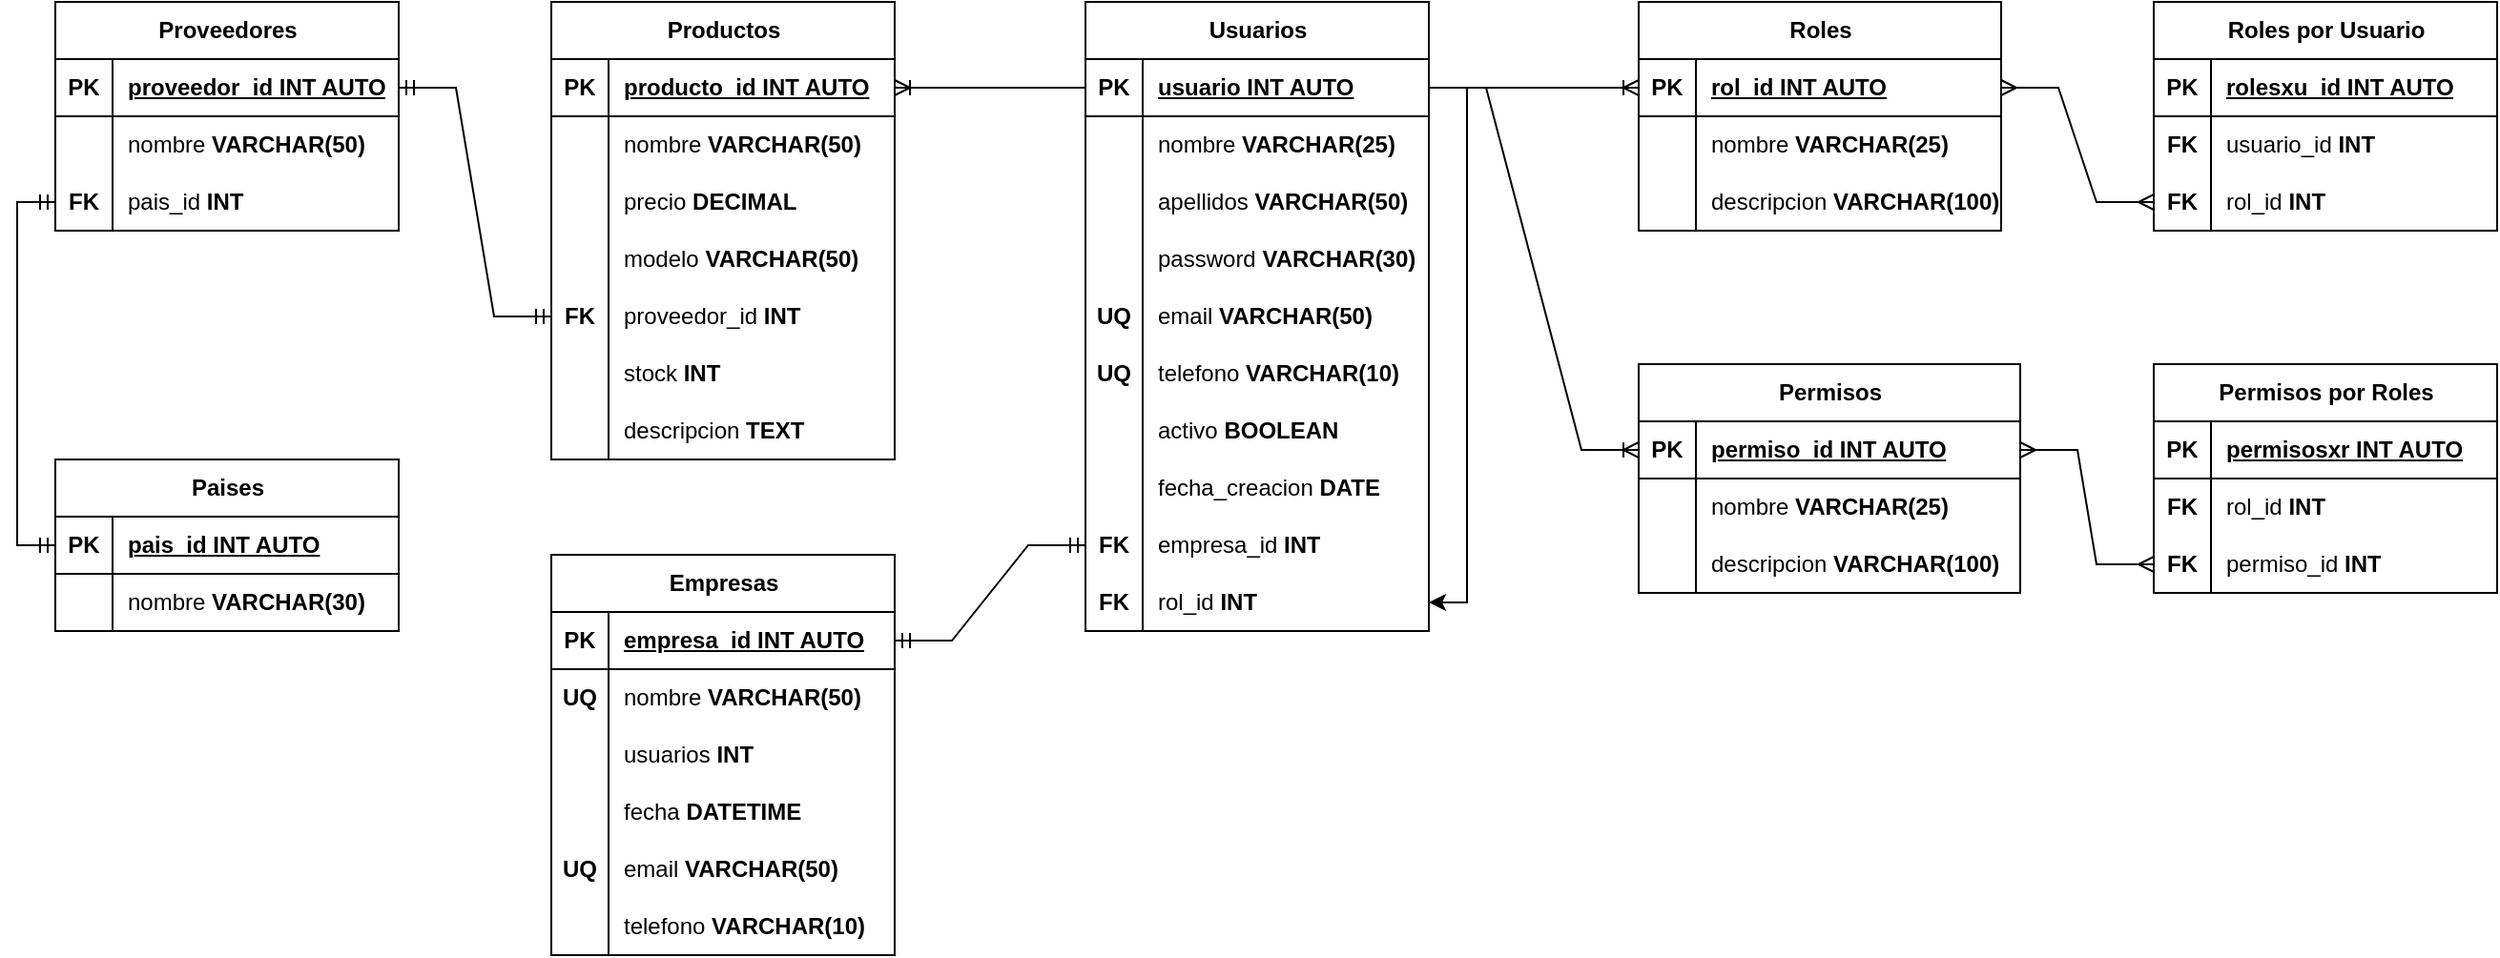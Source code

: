 <mxfile version="22.1.2" type="device">
  <diagram name="Page-1" id="d9XgxHp5SZHxakWuMStI">
    <mxGraphModel dx="1935" dy="572" grid="1" gridSize="10" guides="1" tooltips="1" connect="1" arrows="1" fold="1" page="1" pageScale="1" pageWidth="850" pageHeight="1100" math="0" shadow="0">
      <root>
        <mxCell id="0" />
        <mxCell id="1" parent="0" />
        <mxCell id="qlpZkpYQ3b6MglV9-7JH-27" style="edgeStyle=orthogonalEdgeStyle;rounded=0;orthogonalLoop=1;jettySize=auto;html=1;exitX=1;exitY=0.5;exitDx=0;exitDy=0;entryX=1;entryY=0.5;entryDx=0;entryDy=0;" edge="1" parent="1" source="djuFuCi0t9akEJNinKZ1-2" target="qlpZkpYQ3b6MglV9-7JH-24">
          <mxGeometry relative="1" as="geometry" />
        </mxCell>
        <mxCell id="djuFuCi0t9akEJNinKZ1-1" value="Usuarios" style="shape=table;startSize=30;container=1;collapsible=1;childLayout=tableLayout;fixedRows=1;rowLines=0;fontStyle=1;align=center;resizeLast=1;html=1;" parent="1" vertex="1">
          <mxGeometry x="320" y="90" width="180" height="330" as="geometry" />
        </mxCell>
        <mxCell id="djuFuCi0t9akEJNinKZ1-2" value="" style="shape=tableRow;horizontal=0;startSize=0;swimlaneHead=0;swimlaneBody=0;fillColor=none;collapsible=0;dropTarget=0;points=[[0,0.5],[1,0.5]];portConstraint=eastwest;top=0;left=0;right=0;bottom=1;" parent="djuFuCi0t9akEJNinKZ1-1" vertex="1">
          <mxGeometry y="30" width="180" height="30" as="geometry" />
        </mxCell>
        <mxCell id="djuFuCi0t9akEJNinKZ1-3" value="PK" style="shape=partialRectangle;connectable=0;fillColor=none;top=0;left=0;bottom=0;right=0;fontStyle=1;overflow=hidden;whiteSpace=wrap;html=1;" parent="djuFuCi0t9akEJNinKZ1-2" vertex="1">
          <mxGeometry width="30" height="30" as="geometry">
            <mxRectangle width="30" height="30" as="alternateBounds" />
          </mxGeometry>
        </mxCell>
        <mxCell id="djuFuCi0t9akEJNinKZ1-4" value="usuario INT AUTO" style="shape=partialRectangle;connectable=0;fillColor=none;top=0;left=0;bottom=0;right=0;align=left;spacingLeft=6;fontStyle=5;overflow=hidden;whiteSpace=wrap;html=1;" parent="djuFuCi0t9akEJNinKZ1-2" vertex="1">
          <mxGeometry x="30" width="150" height="30" as="geometry">
            <mxRectangle width="150" height="30" as="alternateBounds" />
          </mxGeometry>
        </mxCell>
        <mxCell id="djuFuCi0t9akEJNinKZ1-5" value="" style="shape=tableRow;horizontal=0;startSize=0;swimlaneHead=0;swimlaneBody=0;fillColor=none;collapsible=0;dropTarget=0;points=[[0,0.5],[1,0.5]];portConstraint=eastwest;top=0;left=0;right=0;bottom=0;" parent="djuFuCi0t9akEJNinKZ1-1" vertex="1">
          <mxGeometry y="60" width="180" height="30" as="geometry" />
        </mxCell>
        <mxCell id="djuFuCi0t9akEJNinKZ1-6" value="" style="shape=partialRectangle;connectable=0;fillColor=none;top=0;left=0;bottom=0;right=0;editable=1;overflow=hidden;whiteSpace=wrap;html=1;" parent="djuFuCi0t9akEJNinKZ1-5" vertex="1">
          <mxGeometry width="30" height="30" as="geometry">
            <mxRectangle width="30" height="30" as="alternateBounds" />
          </mxGeometry>
        </mxCell>
        <mxCell id="djuFuCi0t9akEJNinKZ1-7" value="nombre &lt;b&gt;VARCHAR(25)&lt;/b&gt;" style="shape=partialRectangle;connectable=0;fillColor=none;top=0;left=0;bottom=0;right=0;align=left;spacingLeft=6;overflow=hidden;whiteSpace=wrap;html=1;" parent="djuFuCi0t9akEJNinKZ1-5" vertex="1">
          <mxGeometry x="30" width="150" height="30" as="geometry">
            <mxRectangle width="150" height="30" as="alternateBounds" />
          </mxGeometry>
        </mxCell>
        <mxCell id="djuFuCi0t9akEJNinKZ1-8" value="" style="shape=tableRow;horizontal=0;startSize=0;swimlaneHead=0;swimlaneBody=0;fillColor=none;collapsible=0;dropTarget=0;points=[[0,0.5],[1,0.5]];portConstraint=eastwest;top=0;left=0;right=0;bottom=0;" parent="djuFuCi0t9akEJNinKZ1-1" vertex="1">
          <mxGeometry y="90" width="180" height="30" as="geometry" />
        </mxCell>
        <mxCell id="djuFuCi0t9akEJNinKZ1-9" value="" style="shape=partialRectangle;connectable=0;fillColor=none;top=0;left=0;bottom=0;right=0;editable=1;overflow=hidden;whiteSpace=wrap;html=1;" parent="djuFuCi0t9akEJNinKZ1-8" vertex="1">
          <mxGeometry width="30" height="30" as="geometry">
            <mxRectangle width="30" height="30" as="alternateBounds" />
          </mxGeometry>
        </mxCell>
        <mxCell id="djuFuCi0t9akEJNinKZ1-10" value="apellidos &lt;b&gt;VARCHAR(50)&lt;/b&gt;" style="shape=partialRectangle;connectable=0;fillColor=none;top=0;left=0;bottom=0;right=0;align=left;spacingLeft=6;overflow=hidden;whiteSpace=wrap;html=1;" parent="djuFuCi0t9akEJNinKZ1-8" vertex="1">
          <mxGeometry x="30" width="150" height="30" as="geometry">
            <mxRectangle width="150" height="30" as="alternateBounds" />
          </mxGeometry>
        </mxCell>
        <mxCell id="djuFuCi0t9akEJNinKZ1-11" value="" style="shape=tableRow;horizontal=0;startSize=0;swimlaneHead=0;swimlaneBody=0;fillColor=none;collapsible=0;dropTarget=0;points=[[0,0.5],[1,0.5]];portConstraint=eastwest;top=0;left=0;right=0;bottom=0;" parent="djuFuCi0t9akEJNinKZ1-1" vertex="1">
          <mxGeometry y="120" width="180" height="30" as="geometry" />
        </mxCell>
        <mxCell id="djuFuCi0t9akEJNinKZ1-12" value="" style="shape=partialRectangle;connectable=0;fillColor=none;top=0;left=0;bottom=0;right=0;editable=1;overflow=hidden;whiteSpace=wrap;html=1;" parent="djuFuCi0t9akEJNinKZ1-11" vertex="1">
          <mxGeometry width="30" height="30" as="geometry">
            <mxRectangle width="30" height="30" as="alternateBounds" />
          </mxGeometry>
        </mxCell>
        <mxCell id="djuFuCi0t9akEJNinKZ1-13" value="password &lt;b&gt;VARCHAR(30)&lt;/b&gt;" style="shape=partialRectangle;connectable=0;fillColor=none;top=0;left=0;bottom=0;right=0;align=left;spacingLeft=6;overflow=hidden;whiteSpace=wrap;html=1;" parent="djuFuCi0t9akEJNinKZ1-11" vertex="1">
          <mxGeometry x="30" width="150" height="30" as="geometry">
            <mxRectangle width="150" height="30" as="alternateBounds" />
          </mxGeometry>
        </mxCell>
        <mxCell id="djuFuCi0t9akEJNinKZ1-14" value="" style="shape=tableRow;horizontal=0;startSize=0;swimlaneHead=0;swimlaneBody=0;fillColor=none;collapsible=0;dropTarget=0;points=[[0,0.5],[1,0.5]];portConstraint=eastwest;top=0;left=0;right=0;bottom=0;" parent="djuFuCi0t9akEJNinKZ1-1" vertex="1">
          <mxGeometry y="150" width="180" height="30" as="geometry" />
        </mxCell>
        <mxCell id="djuFuCi0t9akEJNinKZ1-15" value="&lt;b&gt;UQ&lt;/b&gt;" style="shape=partialRectangle;connectable=0;fillColor=none;top=0;left=0;bottom=0;right=0;editable=1;overflow=hidden;whiteSpace=wrap;html=1;" parent="djuFuCi0t9akEJNinKZ1-14" vertex="1">
          <mxGeometry width="30" height="30" as="geometry">
            <mxRectangle width="30" height="30" as="alternateBounds" />
          </mxGeometry>
        </mxCell>
        <mxCell id="djuFuCi0t9akEJNinKZ1-16" value="email &lt;b&gt;VARCHAR(50)&lt;/b&gt;" style="shape=partialRectangle;connectable=0;fillColor=none;top=0;left=0;bottom=0;right=0;align=left;spacingLeft=6;overflow=hidden;whiteSpace=wrap;html=1;" parent="djuFuCi0t9akEJNinKZ1-14" vertex="1">
          <mxGeometry x="30" width="150" height="30" as="geometry">
            <mxRectangle width="150" height="30" as="alternateBounds" />
          </mxGeometry>
        </mxCell>
        <mxCell id="djuFuCi0t9akEJNinKZ1-17" value="" style="shape=tableRow;horizontal=0;startSize=0;swimlaneHead=0;swimlaneBody=0;fillColor=none;collapsible=0;dropTarget=0;points=[[0,0.5],[1,0.5]];portConstraint=eastwest;top=0;left=0;right=0;bottom=0;" parent="djuFuCi0t9akEJNinKZ1-1" vertex="1">
          <mxGeometry y="180" width="180" height="30" as="geometry" />
        </mxCell>
        <mxCell id="djuFuCi0t9akEJNinKZ1-18" value="&lt;b&gt;UQ&lt;/b&gt;" style="shape=partialRectangle;connectable=0;fillColor=none;top=0;left=0;bottom=0;right=0;editable=1;overflow=hidden;whiteSpace=wrap;html=1;" parent="djuFuCi0t9akEJNinKZ1-17" vertex="1">
          <mxGeometry width="30" height="30" as="geometry">
            <mxRectangle width="30" height="30" as="alternateBounds" />
          </mxGeometry>
        </mxCell>
        <mxCell id="djuFuCi0t9akEJNinKZ1-19" value="telefono &lt;b&gt;VARCHAR(10)&lt;/b&gt;" style="shape=partialRectangle;connectable=0;fillColor=none;top=0;left=0;bottom=0;right=0;align=left;spacingLeft=6;overflow=hidden;whiteSpace=wrap;html=1;" parent="djuFuCi0t9akEJNinKZ1-17" vertex="1">
          <mxGeometry x="30" width="150" height="30" as="geometry">
            <mxRectangle width="150" height="30" as="alternateBounds" />
          </mxGeometry>
        </mxCell>
        <mxCell id="djuFuCi0t9akEJNinKZ1-20" value="" style="shape=tableRow;horizontal=0;startSize=0;swimlaneHead=0;swimlaneBody=0;fillColor=none;collapsible=0;dropTarget=0;points=[[0,0.5],[1,0.5]];portConstraint=eastwest;top=0;left=0;right=0;bottom=0;" parent="djuFuCi0t9akEJNinKZ1-1" vertex="1">
          <mxGeometry y="210" width="180" height="30" as="geometry" />
        </mxCell>
        <mxCell id="djuFuCi0t9akEJNinKZ1-21" value="" style="shape=partialRectangle;connectable=0;fillColor=none;top=0;left=0;bottom=0;right=0;editable=1;overflow=hidden;whiteSpace=wrap;html=1;" parent="djuFuCi0t9akEJNinKZ1-20" vertex="1">
          <mxGeometry width="30" height="30" as="geometry">
            <mxRectangle width="30" height="30" as="alternateBounds" />
          </mxGeometry>
        </mxCell>
        <mxCell id="djuFuCi0t9akEJNinKZ1-22" value="activo &lt;b&gt;BOOLEAN&lt;/b&gt;" style="shape=partialRectangle;connectable=0;fillColor=none;top=0;left=0;bottom=0;right=0;align=left;spacingLeft=6;overflow=hidden;whiteSpace=wrap;html=1;" parent="djuFuCi0t9akEJNinKZ1-20" vertex="1">
          <mxGeometry x="30" width="150" height="30" as="geometry">
            <mxRectangle width="150" height="30" as="alternateBounds" />
          </mxGeometry>
        </mxCell>
        <mxCell id="djuFuCi0t9akEJNinKZ1-23" value="" style="shape=tableRow;horizontal=0;startSize=0;swimlaneHead=0;swimlaneBody=0;fillColor=none;collapsible=0;dropTarget=0;points=[[0,0.5],[1,0.5]];portConstraint=eastwest;top=0;left=0;right=0;bottom=0;" parent="djuFuCi0t9akEJNinKZ1-1" vertex="1">
          <mxGeometry y="240" width="180" height="30" as="geometry" />
        </mxCell>
        <mxCell id="djuFuCi0t9akEJNinKZ1-24" value="" style="shape=partialRectangle;connectable=0;fillColor=none;top=0;left=0;bottom=0;right=0;editable=1;overflow=hidden;whiteSpace=wrap;html=1;" parent="djuFuCi0t9akEJNinKZ1-23" vertex="1">
          <mxGeometry width="30" height="30" as="geometry">
            <mxRectangle width="30" height="30" as="alternateBounds" />
          </mxGeometry>
        </mxCell>
        <mxCell id="djuFuCi0t9akEJNinKZ1-25" value="fecha_creacion &lt;b&gt;DATE&lt;/b&gt;" style="shape=partialRectangle;connectable=0;fillColor=none;top=0;left=0;bottom=0;right=0;align=left;spacingLeft=6;overflow=hidden;whiteSpace=wrap;html=1;" parent="djuFuCi0t9akEJNinKZ1-23" vertex="1">
          <mxGeometry x="30" width="150" height="30" as="geometry">
            <mxRectangle width="150" height="30" as="alternateBounds" />
          </mxGeometry>
        </mxCell>
        <mxCell id="qlpZkpYQ3b6MglV9-7JH-21" value="" style="shape=tableRow;horizontal=0;startSize=0;swimlaneHead=0;swimlaneBody=0;fillColor=none;collapsible=0;dropTarget=0;points=[[0,0.5],[1,0.5]];portConstraint=eastwest;top=0;left=0;right=0;bottom=0;" vertex="1" parent="djuFuCi0t9akEJNinKZ1-1">
          <mxGeometry y="270" width="180" height="30" as="geometry" />
        </mxCell>
        <mxCell id="qlpZkpYQ3b6MglV9-7JH-22" value="&lt;b&gt;FK&lt;/b&gt;" style="shape=partialRectangle;connectable=0;fillColor=none;top=0;left=0;bottom=0;right=0;editable=1;overflow=hidden;whiteSpace=wrap;html=1;" vertex="1" parent="qlpZkpYQ3b6MglV9-7JH-21">
          <mxGeometry width="30" height="30" as="geometry">
            <mxRectangle width="30" height="30" as="alternateBounds" />
          </mxGeometry>
        </mxCell>
        <mxCell id="qlpZkpYQ3b6MglV9-7JH-23" value="empresa_id &lt;b&gt;INT&lt;/b&gt;" style="shape=partialRectangle;connectable=0;fillColor=none;top=0;left=0;bottom=0;right=0;align=left;spacingLeft=6;overflow=hidden;whiteSpace=wrap;html=1;" vertex="1" parent="qlpZkpYQ3b6MglV9-7JH-21">
          <mxGeometry x="30" width="150" height="30" as="geometry">
            <mxRectangle width="150" height="30" as="alternateBounds" />
          </mxGeometry>
        </mxCell>
        <mxCell id="qlpZkpYQ3b6MglV9-7JH-24" value="" style="shape=tableRow;horizontal=0;startSize=0;swimlaneHead=0;swimlaneBody=0;fillColor=none;collapsible=0;dropTarget=0;points=[[0,0.5],[1,0.5]];portConstraint=eastwest;top=0;left=0;right=0;bottom=0;" vertex="1" parent="djuFuCi0t9akEJNinKZ1-1">
          <mxGeometry y="300" width="180" height="30" as="geometry" />
        </mxCell>
        <mxCell id="qlpZkpYQ3b6MglV9-7JH-25" value="&lt;b&gt;FK&lt;/b&gt;" style="shape=partialRectangle;connectable=0;fillColor=none;top=0;left=0;bottom=0;right=0;editable=1;overflow=hidden;whiteSpace=wrap;html=1;" vertex="1" parent="qlpZkpYQ3b6MglV9-7JH-24">
          <mxGeometry width="30" height="30" as="geometry">
            <mxRectangle width="30" height="30" as="alternateBounds" />
          </mxGeometry>
        </mxCell>
        <mxCell id="qlpZkpYQ3b6MglV9-7JH-26" value="rol_id &lt;b&gt;INT&lt;/b&gt;" style="shape=partialRectangle;connectable=0;fillColor=none;top=0;left=0;bottom=0;right=0;align=left;spacingLeft=6;overflow=hidden;whiteSpace=wrap;html=1;" vertex="1" parent="qlpZkpYQ3b6MglV9-7JH-24">
          <mxGeometry x="30" width="150" height="30" as="geometry">
            <mxRectangle width="150" height="30" as="alternateBounds" />
          </mxGeometry>
        </mxCell>
        <mxCell id="djuFuCi0t9akEJNinKZ1-26" value="Roles" style="shape=table;startSize=30;container=1;collapsible=1;childLayout=tableLayout;fixedRows=1;rowLines=0;fontStyle=1;align=center;resizeLast=1;html=1;" parent="1" vertex="1">
          <mxGeometry x="610" y="90" width="190" height="120" as="geometry" />
        </mxCell>
        <mxCell id="djuFuCi0t9akEJNinKZ1-27" value="" style="shape=tableRow;horizontal=0;startSize=0;swimlaneHead=0;swimlaneBody=0;fillColor=none;collapsible=0;dropTarget=0;points=[[0,0.5],[1,0.5]];portConstraint=eastwest;top=0;left=0;right=0;bottom=1;" parent="djuFuCi0t9akEJNinKZ1-26" vertex="1">
          <mxGeometry y="30" width="190" height="30" as="geometry" />
        </mxCell>
        <mxCell id="djuFuCi0t9akEJNinKZ1-28" value="PK" style="shape=partialRectangle;connectable=0;fillColor=none;top=0;left=0;bottom=0;right=0;fontStyle=1;overflow=hidden;whiteSpace=wrap;html=1;" parent="djuFuCi0t9akEJNinKZ1-27" vertex="1">
          <mxGeometry width="30" height="30" as="geometry">
            <mxRectangle width="30" height="30" as="alternateBounds" />
          </mxGeometry>
        </mxCell>
        <mxCell id="djuFuCi0t9akEJNinKZ1-29" value="rol_id INT AUTO" style="shape=partialRectangle;connectable=0;fillColor=none;top=0;left=0;bottom=0;right=0;align=left;spacingLeft=6;fontStyle=5;overflow=hidden;whiteSpace=wrap;html=1;" parent="djuFuCi0t9akEJNinKZ1-27" vertex="1">
          <mxGeometry x="30" width="160" height="30" as="geometry">
            <mxRectangle width="160" height="30" as="alternateBounds" />
          </mxGeometry>
        </mxCell>
        <mxCell id="djuFuCi0t9akEJNinKZ1-30" value="" style="shape=tableRow;horizontal=0;startSize=0;swimlaneHead=0;swimlaneBody=0;fillColor=none;collapsible=0;dropTarget=0;points=[[0,0.5],[1,0.5]];portConstraint=eastwest;top=0;left=0;right=0;bottom=0;" parent="djuFuCi0t9akEJNinKZ1-26" vertex="1">
          <mxGeometry y="60" width="190" height="30" as="geometry" />
        </mxCell>
        <mxCell id="djuFuCi0t9akEJNinKZ1-31" value="" style="shape=partialRectangle;connectable=0;fillColor=none;top=0;left=0;bottom=0;right=0;editable=1;overflow=hidden;whiteSpace=wrap;html=1;" parent="djuFuCi0t9akEJNinKZ1-30" vertex="1">
          <mxGeometry width="30" height="30" as="geometry">
            <mxRectangle width="30" height="30" as="alternateBounds" />
          </mxGeometry>
        </mxCell>
        <mxCell id="djuFuCi0t9akEJNinKZ1-32" value="nombre &lt;b&gt;VARCHAR(25)&lt;/b&gt;" style="shape=partialRectangle;connectable=0;fillColor=none;top=0;left=0;bottom=0;right=0;align=left;spacingLeft=6;overflow=hidden;whiteSpace=wrap;html=1;" parent="djuFuCi0t9akEJNinKZ1-30" vertex="1">
          <mxGeometry x="30" width="160" height="30" as="geometry">
            <mxRectangle width="160" height="30" as="alternateBounds" />
          </mxGeometry>
        </mxCell>
        <mxCell id="djuFuCi0t9akEJNinKZ1-33" value="" style="shape=tableRow;horizontal=0;startSize=0;swimlaneHead=0;swimlaneBody=0;fillColor=none;collapsible=0;dropTarget=0;points=[[0,0.5],[1,0.5]];portConstraint=eastwest;top=0;left=0;right=0;bottom=0;" parent="djuFuCi0t9akEJNinKZ1-26" vertex="1">
          <mxGeometry y="90" width="190" height="30" as="geometry" />
        </mxCell>
        <mxCell id="djuFuCi0t9akEJNinKZ1-34" value="" style="shape=partialRectangle;connectable=0;fillColor=none;top=0;left=0;bottom=0;right=0;editable=1;overflow=hidden;whiteSpace=wrap;html=1;" parent="djuFuCi0t9akEJNinKZ1-33" vertex="1">
          <mxGeometry width="30" height="30" as="geometry">
            <mxRectangle width="30" height="30" as="alternateBounds" />
          </mxGeometry>
        </mxCell>
        <mxCell id="djuFuCi0t9akEJNinKZ1-35" value="descripcion &lt;b&gt;VARCHAR(100)&lt;/b&gt;" style="shape=partialRectangle;connectable=0;fillColor=none;top=0;left=0;bottom=0;right=0;align=left;spacingLeft=6;overflow=hidden;whiteSpace=wrap;html=1;" parent="djuFuCi0t9akEJNinKZ1-33" vertex="1">
          <mxGeometry x="30" width="160" height="30" as="geometry">
            <mxRectangle width="160" height="30" as="alternateBounds" />
          </mxGeometry>
        </mxCell>
        <mxCell id="djuFuCi0t9akEJNinKZ1-39" value="Permisos" style="shape=table;startSize=30;container=1;collapsible=1;childLayout=tableLayout;fixedRows=1;rowLines=0;fontStyle=1;align=center;resizeLast=1;html=1;" parent="1" vertex="1">
          <mxGeometry x="610" y="280" width="200" height="120" as="geometry" />
        </mxCell>
        <mxCell id="djuFuCi0t9akEJNinKZ1-40" value="" style="shape=tableRow;horizontal=0;startSize=0;swimlaneHead=0;swimlaneBody=0;fillColor=none;collapsible=0;dropTarget=0;points=[[0,0.5],[1,0.5]];portConstraint=eastwest;top=0;left=0;right=0;bottom=1;" parent="djuFuCi0t9akEJNinKZ1-39" vertex="1">
          <mxGeometry y="30" width="200" height="30" as="geometry" />
        </mxCell>
        <mxCell id="djuFuCi0t9akEJNinKZ1-41" value="PK" style="shape=partialRectangle;connectable=0;fillColor=none;top=0;left=0;bottom=0;right=0;fontStyle=1;overflow=hidden;whiteSpace=wrap;html=1;" parent="djuFuCi0t9akEJNinKZ1-40" vertex="1">
          <mxGeometry width="30" height="30" as="geometry">
            <mxRectangle width="30" height="30" as="alternateBounds" />
          </mxGeometry>
        </mxCell>
        <mxCell id="djuFuCi0t9akEJNinKZ1-42" value="permiso_id INT AUTO" style="shape=partialRectangle;connectable=0;fillColor=none;top=0;left=0;bottom=0;right=0;align=left;spacingLeft=6;fontStyle=5;overflow=hidden;whiteSpace=wrap;html=1;" parent="djuFuCi0t9akEJNinKZ1-40" vertex="1">
          <mxGeometry x="30" width="170" height="30" as="geometry">
            <mxRectangle width="170" height="30" as="alternateBounds" />
          </mxGeometry>
        </mxCell>
        <mxCell id="djuFuCi0t9akEJNinKZ1-43" value="" style="shape=tableRow;horizontal=0;startSize=0;swimlaneHead=0;swimlaneBody=0;fillColor=none;collapsible=0;dropTarget=0;points=[[0,0.5],[1,0.5]];portConstraint=eastwest;top=0;left=0;right=0;bottom=0;" parent="djuFuCi0t9akEJNinKZ1-39" vertex="1">
          <mxGeometry y="60" width="200" height="30" as="geometry" />
        </mxCell>
        <mxCell id="djuFuCi0t9akEJNinKZ1-44" value="" style="shape=partialRectangle;connectable=0;fillColor=none;top=0;left=0;bottom=0;right=0;editable=1;overflow=hidden;whiteSpace=wrap;html=1;" parent="djuFuCi0t9akEJNinKZ1-43" vertex="1">
          <mxGeometry width="30" height="30" as="geometry">
            <mxRectangle width="30" height="30" as="alternateBounds" />
          </mxGeometry>
        </mxCell>
        <mxCell id="djuFuCi0t9akEJNinKZ1-45" value="nombre &lt;b&gt;VARCHAR(25)&lt;/b&gt;" style="shape=partialRectangle;connectable=0;fillColor=none;top=0;left=0;bottom=0;right=0;align=left;spacingLeft=6;overflow=hidden;whiteSpace=wrap;html=1;" parent="djuFuCi0t9akEJNinKZ1-43" vertex="1">
          <mxGeometry x="30" width="170" height="30" as="geometry">
            <mxRectangle width="170" height="30" as="alternateBounds" />
          </mxGeometry>
        </mxCell>
        <mxCell id="djuFuCi0t9akEJNinKZ1-46" value="" style="shape=tableRow;horizontal=0;startSize=0;swimlaneHead=0;swimlaneBody=0;fillColor=none;collapsible=0;dropTarget=0;points=[[0,0.5],[1,0.5]];portConstraint=eastwest;top=0;left=0;right=0;bottom=0;" parent="djuFuCi0t9akEJNinKZ1-39" vertex="1">
          <mxGeometry y="90" width="200" height="30" as="geometry" />
        </mxCell>
        <mxCell id="djuFuCi0t9akEJNinKZ1-47" value="" style="shape=partialRectangle;connectable=0;fillColor=none;top=0;left=0;bottom=0;right=0;editable=1;overflow=hidden;whiteSpace=wrap;html=1;" parent="djuFuCi0t9akEJNinKZ1-46" vertex="1">
          <mxGeometry width="30" height="30" as="geometry">
            <mxRectangle width="30" height="30" as="alternateBounds" />
          </mxGeometry>
        </mxCell>
        <mxCell id="djuFuCi0t9akEJNinKZ1-48" value="descripcion &lt;b&gt;VARCHAR(100)&lt;/b&gt;" style="shape=partialRectangle;connectable=0;fillColor=none;top=0;left=0;bottom=0;right=0;align=left;spacingLeft=6;overflow=hidden;whiteSpace=wrap;html=1;" parent="djuFuCi0t9akEJNinKZ1-46" vertex="1">
          <mxGeometry x="30" width="170" height="30" as="geometry">
            <mxRectangle width="170" height="30" as="alternateBounds" />
          </mxGeometry>
        </mxCell>
        <mxCell id="djuFuCi0t9akEJNinKZ1-52" value="Roles por Usuario" style="shape=table;startSize=30;container=1;collapsible=1;childLayout=tableLayout;fixedRows=1;rowLines=0;fontStyle=1;align=center;resizeLast=1;html=1;" parent="1" vertex="1">
          <mxGeometry x="880" y="90" width="180" height="120" as="geometry" />
        </mxCell>
        <mxCell id="djuFuCi0t9akEJNinKZ1-53" value="" style="shape=tableRow;horizontal=0;startSize=0;swimlaneHead=0;swimlaneBody=0;fillColor=none;collapsible=0;dropTarget=0;points=[[0,0.5],[1,0.5]];portConstraint=eastwest;top=0;left=0;right=0;bottom=1;" parent="djuFuCi0t9akEJNinKZ1-52" vertex="1">
          <mxGeometry y="30" width="180" height="30" as="geometry" />
        </mxCell>
        <mxCell id="djuFuCi0t9akEJNinKZ1-54" value="PK" style="shape=partialRectangle;connectable=0;fillColor=none;top=0;left=0;bottom=0;right=0;fontStyle=1;overflow=hidden;whiteSpace=wrap;html=1;" parent="djuFuCi0t9akEJNinKZ1-53" vertex="1">
          <mxGeometry width="30" height="30" as="geometry">
            <mxRectangle width="30" height="30" as="alternateBounds" />
          </mxGeometry>
        </mxCell>
        <mxCell id="djuFuCi0t9akEJNinKZ1-55" value="rolesxu_id INT AUTO" style="shape=partialRectangle;connectable=0;fillColor=none;top=0;left=0;bottom=0;right=0;align=left;spacingLeft=6;fontStyle=5;overflow=hidden;whiteSpace=wrap;html=1;" parent="djuFuCi0t9akEJNinKZ1-53" vertex="1">
          <mxGeometry x="30" width="150" height="30" as="geometry">
            <mxRectangle width="150" height="30" as="alternateBounds" />
          </mxGeometry>
        </mxCell>
        <mxCell id="djuFuCi0t9akEJNinKZ1-56" value="" style="shape=tableRow;horizontal=0;startSize=0;swimlaneHead=0;swimlaneBody=0;fillColor=none;collapsible=0;dropTarget=0;points=[[0,0.5],[1,0.5]];portConstraint=eastwest;top=0;left=0;right=0;bottom=0;" parent="djuFuCi0t9akEJNinKZ1-52" vertex="1">
          <mxGeometry y="60" width="180" height="30" as="geometry" />
        </mxCell>
        <mxCell id="djuFuCi0t9akEJNinKZ1-57" value="&lt;b&gt;FK&lt;/b&gt;" style="shape=partialRectangle;connectable=0;fillColor=none;top=0;left=0;bottom=0;right=0;editable=1;overflow=hidden;whiteSpace=wrap;html=1;" parent="djuFuCi0t9akEJNinKZ1-56" vertex="1">
          <mxGeometry width="30" height="30" as="geometry">
            <mxRectangle width="30" height="30" as="alternateBounds" />
          </mxGeometry>
        </mxCell>
        <mxCell id="djuFuCi0t9akEJNinKZ1-58" value="usuario_id &lt;b&gt;INT&lt;/b&gt;" style="shape=partialRectangle;connectable=0;fillColor=none;top=0;left=0;bottom=0;right=0;align=left;spacingLeft=6;overflow=hidden;whiteSpace=wrap;html=1;" parent="djuFuCi0t9akEJNinKZ1-56" vertex="1">
          <mxGeometry x="30" width="150" height="30" as="geometry">
            <mxRectangle width="150" height="30" as="alternateBounds" />
          </mxGeometry>
        </mxCell>
        <mxCell id="djuFuCi0t9akEJNinKZ1-59" value="" style="shape=tableRow;horizontal=0;startSize=0;swimlaneHead=0;swimlaneBody=0;fillColor=none;collapsible=0;dropTarget=0;points=[[0,0.5],[1,0.5]];portConstraint=eastwest;top=0;left=0;right=0;bottom=0;" parent="djuFuCi0t9akEJNinKZ1-52" vertex="1">
          <mxGeometry y="90" width="180" height="30" as="geometry" />
        </mxCell>
        <mxCell id="djuFuCi0t9akEJNinKZ1-60" value="&lt;b&gt;FK&lt;/b&gt;" style="shape=partialRectangle;connectable=0;fillColor=none;top=0;left=0;bottom=0;right=0;editable=1;overflow=hidden;whiteSpace=wrap;html=1;" parent="djuFuCi0t9akEJNinKZ1-59" vertex="1">
          <mxGeometry width="30" height="30" as="geometry">
            <mxRectangle width="30" height="30" as="alternateBounds" />
          </mxGeometry>
        </mxCell>
        <mxCell id="djuFuCi0t9akEJNinKZ1-61" value="rol_id &lt;b&gt;INT&lt;/b&gt;" style="shape=partialRectangle;connectable=0;fillColor=none;top=0;left=0;bottom=0;right=0;align=left;spacingLeft=6;overflow=hidden;whiteSpace=wrap;html=1;" parent="djuFuCi0t9akEJNinKZ1-59" vertex="1">
          <mxGeometry x="30" width="150" height="30" as="geometry">
            <mxRectangle width="150" height="30" as="alternateBounds" />
          </mxGeometry>
        </mxCell>
        <mxCell id="djuFuCi0t9akEJNinKZ1-65" value="Permisos por Roles" style="shape=table;startSize=30;container=1;collapsible=1;childLayout=tableLayout;fixedRows=1;rowLines=0;fontStyle=1;align=center;resizeLast=1;html=1;" parent="1" vertex="1">
          <mxGeometry x="880" y="280" width="180" height="120" as="geometry" />
        </mxCell>
        <mxCell id="djuFuCi0t9akEJNinKZ1-66" value="" style="shape=tableRow;horizontal=0;startSize=0;swimlaneHead=0;swimlaneBody=0;fillColor=none;collapsible=0;dropTarget=0;points=[[0,0.5],[1,0.5]];portConstraint=eastwest;top=0;left=0;right=0;bottom=1;" parent="djuFuCi0t9akEJNinKZ1-65" vertex="1">
          <mxGeometry y="30" width="180" height="30" as="geometry" />
        </mxCell>
        <mxCell id="djuFuCi0t9akEJNinKZ1-67" value="PK" style="shape=partialRectangle;connectable=0;fillColor=none;top=0;left=0;bottom=0;right=0;fontStyle=1;overflow=hidden;whiteSpace=wrap;html=1;" parent="djuFuCi0t9akEJNinKZ1-66" vertex="1">
          <mxGeometry width="30" height="30" as="geometry">
            <mxRectangle width="30" height="30" as="alternateBounds" />
          </mxGeometry>
        </mxCell>
        <mxCell id="djuFuCi0t9akEJNinKZ1-68" value="permisosxr INT AUTO" style="shape=partialRectangle;connectable=0;fillColor=none;top=0;left=0;bottom=0;right=0;align=left;spacingLeft=6;fontStyle=5;overflow=hidden;whiteSpace=wrap;html=1;" parent="djuFuCi0t9akEJNinKZ1-66" vertex="1">
          <mxGeometry x="30" width="150" height="30" as="geometry">
            <mxRectangle width="150" height="30" as="alternateBounds" />
          </mxGeometry>
        </mxCell>
        <mxCell id="djuFuCi0t9akEJNinKZ1-69" value="" style="shape=tableRow;horizontal=0;startSize=0;swimlaneHead=0;swimlaneBody=0;fillColor=none;collapsible=0;dropTarget=0;points=[[0,0.5],[1,0.5]];portConstraint=eastwest;top=0;left=0;right=0;bottom=0;" parent="djuFuCi0t9akEJNinKZ1-65" vertex="1">
          <mxGeometry y="60" width="180" height="30" as="geometry" />
        </mxCell>
        <mxCell id="djuFuCi0t9akEJNinKZ1-70" value="&lt;b&gt;FK&lt;/b&gt;" style="shape=partialRectangle;connectable=0;fillColor=none;top=0;left=0;bottom=0;right=0;editable=1;overflow=hidden;whiteSpace=wrap;html=1;" parent="djuFuCi0t9akEJNinKZ1-69" vertex="1">
          <mxGeometry width="30" height="30" as="geometry">
            <mxRectangle width="30" height="30" as="alternateBounds" />
          </mxGeometry>
        </mxCell>
        <mxCell id="djuFuCi0t9akEJNinKZ1-71" value="rol_id &lt;b&gt;INT&lt;/b&gt;" style="shape=partialRectangle;connectable=0;fillColor=none;top=0;left=0;bottom=0;right=0;align=left;spacingLeft=6;overflow=hidden;whiteSpace=wrap;html=1;" parent="djuFuCi0t9akEJNinKZ1-69" vertex="1">
          <mxGeometry x="30" width="150" height="30" as="geometry">
            <mxRectangle width="150" height="30" as="alternateBounds" />
          </mxGeometry>
        </mxCell>
        <mxCell id="djuFuCi0t9akEJNinKZ1-72" value="" style="shape=tableRow;horizontal=0;startSize=0;swimlaneHead=0;swimlaneBody=0;fillColor=none;collapsible=0;dropTarget=0;points=[[0,0.5],[1,0.5]];portConstraint=eastwest;top=0;left=0;right=0;bottom=0;" parent="djuFuCi0t9akEJNinKZ1-65" vertex="1">
          <mxGeometry y="90" width="180" height="30" as="geometry" />
        </mxCell>
        <mxCell id="djuFuCi0t9akEJNinKZ1-73" value="&lt;b&gt;FK&lt;/b&gt;" style="shape=partialRectangle;connectable=0;fillColor=none;top=0;left=0;bottom=0;right=0;editable=1;overflow=hidden;whiteSpace=wrap;html=1;" parent="djuFuCi0t9akEJNinKZ1-72" vertex="1">
          <mxGeometry width="30" height="30" as="geometry">
            <mxRectangle width="30" height="30" as="alternateBounds" />
          </mxGeometry>
        </mxCell>
        <mxCell id="djuFuCi0t9akEJNinKZ1-74" value="permiso_id &lt;b&gt;INT&lt;/b&gt;" style="shape=partialRectangle;connectable=0;fillColor=none;top=0;left=0;bottom=0;right=0;align=left;spacingLeft=6;overflow=hidden;whiteSpace=wrap;html=1;" parent="djuFuCi0t9akEJNinKZ1-72" vertex="1">
          <mxGeometry x="30" width="150" height="30" as="geometry">
            <mxRectangle width="150" height="30" as="alternateBounds" />
          </mxGeometry>
        </mxCell>
        <mxCell id="djuFuCi0t9akEJNinKZ1-78" value="" style="edgeStyle=entityRelationEdgeStyle;fontSize=12;html=1;endArrow=ERoneToMany;rounded=0;exitX=1;exitY=0.5;exitDx=0;exitDy=0;entryX=0;entryY=0.5;entryDx=0;entryDy=0;" parent="1" source="djuFuCi0t9akEJNinKZ1-2" target="djuFuCi0t9akEJNinKZ1-27" edge="1">
          <mxGeometry width="100" height="100" relative="1" as="geometry">
            <mxPoint x="530" y="130" as="sourcePoint" />
            <mxPoint x="630" y="30" as="targetPoint" />
          </mxGeometry>
        </mxCell>
        <mxCell id="djuFuCi0t9akEJNinKZ1-79" value="" style="edgeStyle=entityRelationEdgeStyle;fontSize=12;html=1;endArrow=ERmany;startArrow=ERmany;rounded=0;exitX=1;exitY=0.5;exitDx=0;exitDy=0;entryX=0;entryY=0.5;entryDx=0;entryDy=0;" parent="1" source="djuFuCi0t9akEJNinKZ1-27" target="djuFuCi0t9akEJNinKZ1-59" edge="1">
          <mxGeometry width="100" height="100" relative="1" as="geometry">
            <mxPoint x="820" y="100" as="sourcePoint" />
            <mxPoint x="920" as="targetPoint" />
          </mxGeometry>
        </mxCell>
        <mxCell id="djuFuCi0t9akEJNinKZ1-80" value="" style="edgeStyle=entityRelationEdgeStyle;fontSize=12;html=1;endArrow=ERoneToMany;rounded=0;entryX=0;entryY=0.5;entryDx=0;entryDy=0;exitX=1;exitY=0.5;exitDx=0;exitDy=0;" parent="1" source="djuFuCi0t9akEJNinKZ1-2" target="djuFuCi0t9akEJNinKZ1-40" edge="1">
          <mxGeometry width="100" height="100" relative="1" as="geometry">
            <mxPoint x="520" y="180" as="sourcePoint" />
            <mxPoint x="640" y="-10" as="targetPoint" />
          </mxGeometry>
        </mxCell>
        <mxCell id="djuFuCi0t9akEJNinKZ1-81" value="" style="edgeStyle=entityRelationEdgeStyle;fontSize=12;html=1;endArrow=ERmany;startArrow=ERmany;rounded=0;exitX=1;exitY=0.5;exitDx=0;exitDy=0;entryX=0;entryY=0.5;entryDx=0;entryDy=0;" parent="1" source="djuFuCi0t9akEJNinKZ1-40" target="djuFuCi0t9akEJNinKZ1-72" edge="1">
          <mxGeometry width="100" height="100" relative="1" as="geometry">
            <mxPoint x="830" y="300" as="sourcePoint" />
            <mxPoint x="930" y="200" as="targetPoint" />
          </mxGeometry>
        </mxCell>
        <mxCell id="djuFuCi0t9akEJNinKZ1-82" value="Productos" style="shape=table;startSize=30;container=1;collapsible=1;childLayout=tableLayout;fixedRows=1;rowLines=0;fontStyle=1;align=center;resizeLast=1;html=1;" parent="1" vertex="1">
          <mxGeometry x="40" y="90" width="180" height="240" as="geometry" />
        </mxCell>
        <mxCell id="djuFuCi0t9akEJNinKZ1-83" value="" style="shape=tableRow;horizontal=0;startSize=0;swimlaneHead=0;swimlaneBody=0;fillColor=none;collapsible=0;dropTarget=0;points=[[0,0.5],[1,0.5]];portConstraint=eastwest;top=0;left=0;right=0;bottom=1;" parent="djuFuCi0t9akEJNinKZ1-82" vertex="1">
          <mxGeometry y="30" width="180" height="30" as="geometry" />
        </mxCell>
        <mxCell id="djuFuCi0t9akEJNinKZ1-84" value="PK" style="shape=partialRectangle;connectable=0;fillColor=none;top=0;left=0;bottom=0;right=0;fontStyle=1;overflow=hidden;whiteSpace=wrap;html=1;" parent="djuFuCi0t9akEJNinKZ1-83" vertex="1">
          <mxGeometry width="30" height="30" as="geometry">
            <mxRectangle width="30" height="30" as="alternateBounds" />
          </mxGeometry>
        </mxCell>
        <mxCell id="djuFuCi0t9akEJNinKZ1-85" value="producto_id INT AUTO" style="shape=partialRectangle;connectable=0;fillColor=none;top=0;left=0;bottom=0;right=0;align=left;spacingLeft=6;fontStyle=5;overflow=hidden;whiteSpace=wrap;html=1;" parent="djuFuCi0t9akEJNinKZ1-83" vertex="1">
          <mxGeometry x="30" width="150" height="30" as="geometry">
            <mxRectangle width="150" height="30" as="alternateBounds" />
          </mxGeometry>
        </mxCell>
        <mxCell id="djuFuCi0t9akEJNinKZ1-86" value="" style="shape=tableRow;horizontal=0;startSize=0;swimlaneHead=0;swimlaneBody=0;fillColor=none;collapsible=0;dropTarget=0;points=[[0,0.5],[1,0.5]];portConstraint=eastwest;top=0;left=0;right=0;bottom=0;" parent="djuFuCi0t9akEJNinKZ1-82" vertex="1">
          <mxGeometry y="60" width="180" height="30" as="geometry" />
        </mxCell>
        <mxCell id="djuFuCi0t9akEJNinKZ1-87" value="" style="shape=partialRectangle;connectable=0;fillColor=none;top=0;left=0;bottom=0;right=0;editable=1;overflow=hidden;whiteSpace=wrap;html=1;" parent="djuFuCi0t9akEJNinKZ1-86" vertex="1">
          <mxGeometry width="30" height="30" as="geometry">
            <mxRectangle width="30" height="30" as="alternateBounds" />
          </mxGeometry>
        </mxCell>
        <mxCell id="djuFuCi0t9akEJNinKZ1-88" value="nombre &lt;b&gt;VARCHAR(50)&lt;/b&gt;" style="shape=partialRectangle;connectable=0;fillColor=none;top=0;left=0;bottom=0;right=0;align=left;spacingLeft=6;overflow=hidden;whiteSpace=wrap;html=1;" parent="djuFuCi0t9akEJNinKZ1-86" vertex="1">
          <mxGeometry x="30" width="150" height="30" as="geometry">
            <mxRectangle width="150" height="30" as="alternateBounds" />
          </mxGeometry>
        </mxCell>
        <mxCell id="djuFuCi0t9akEJNinKZ1-89" value="" style="shape=tableRow;horizontal=0;startSize=0;swimlaneHead=0;swimlaneBody=0;fillColor=none;collapsible=0;dropTarget=0;points=[[0,0.5],[1,0.5]];portConstraint=eastwest;top=0;left=0;right=0;bottom=0;" parent="djuFuCi0t9akEJNinKZ1-82" vertex="1">
          <mxGeometry y="90" width="180" height="30" as="geometry" />
        </mxCell>
        <mxCell id="djuFuCi0t9akEJNinKZ1-90" value="" style="shape=partialRectangle;connectable=0;fillColor=none;top=0;left=0;bottom=0;right=0;editable=1;overflow=hidden;whiteSpace=wrap;html=1;" parent="djuFuCi0t9akEJNinKZ1-89" vertex="1">
          <mxGeometry width="30" height="30" as="geometry">
            <mxRectangle width="30" height="30" as="alternateBounds" />
          </mxGeometry>
        </mxCell>
        <mxCell id="djuFuCi0t9akEJNinKZ1-91" value="precio &lt;b&gt;DECIMAL&lt;/b&gt;" style="shape=partialRectangle;connectable=0;fillColor=none;top=0;left=0;bottom=0;right=0;align=left;spacingLeft=6;overflow=hidden;whiteSpace=wrap;html=1;" parent="djuFuCi0t9akEJNinKZ1-89" vertex="1">
          <mxGeometry x="30" width="150" height="30" as="geometry">
            <mxRectangle width="150" height="30" as="alternateBounds" />
          </mxGeometry>
        </mxCell>
        <mxCell id="djuFuCi0t9akEJNinKZ1-92" value="" style="shape=tableRow;horizontal=0;startSize=0;swimlaneHead=0;swimlaneBody=0;fillColor=none;collapsible=0;dropTarget=0;points=[[0,0.5],[1,0.5]];portConstraint=eastwest;top=0;left=0;right=0;bottom=0;" parent="djuFuCi0t9akEJNinKZ1-82" vertex="1">
          <mxGeometry y="120" width="180" height="30" as="geometry" />
        </mxCell>
        <mxCell id="djuFuCi0t9akEJNinKZ1-93" value="" style="shape=partialRectangle;connectable=0;fillColor=none;top=0;left=0;bottom=0;right=0;editable=1;overflow=hidden;whiteSpace=wrap;html=1;" parent="djuFuCi0t9akEJNinKZ1-92" vertex="1">
          <mxGeometry width="30" height="30" as="geometry">
            <mxRectangle width="30" height="30" as="alternateBounds" />
          </mxGeometry>
        </mxCell>
        <mxCell id="djuFuCi0t9akEJNinKZ1-94" value="modelo &lt;b&gt;VARCHAR(50)&lt;/b&gt;" style="shape=partialRectangle;connectable=0;fillColor=none;top=0;left=0;bottom=0;right=0;align=left;spacingLeft=6;overflow=hidden;whiteSpace=wrap;html=1;" parent="djuFuCi0t9akEJNinKZ1-92" vertex="1">
          <mxGeometry x="30" width="150" height="30" as="geometry">
            <mxRectangle width="150" height="30" as="alternateBounds" />
          </mxGeometry>
        </mxCell>
        <mxCell id="djuFuCi0t9akEJNinKZ1-95" value="" style="shape=tableRow;horizontal=0;startSize=0;swimlaneHead=0;swimlaneBody=0;fillColor=none;collapsible=0;dropTarget=0;points=[[0,0.5],[1,0.5]];portConstraint=eastwest;top=0;left=0;right=0;bottom=0;" parent="djuFuCi0t9akEJNinKZ1-82" vertex="1">
          <mxGeometry y="150" width="180" height="30" as="geometry" />
        </mxCell>
        <mxCell id="djuFuCi0t9akEJNinKZ1-96" value="&lt;b&gt;FK&lt;/b&gt;" style="shape=partialRectangle;connectable=0;fillColor=none;top=0;left=0;bottom=0;right=0;editable=1;overflow=hidden;whiteSpace=wrap;html=1;" parent="djuFuCi0t9akEJNinKZ1-95" vertex="1">
          <mxGeometry width="30" height="30" as="geometry">
            <mxRectangle width="30" height="30" as="alternateBounds" />
          </mxGeometry>
        </mxCell>
        <mxCell id="djuFuCi0t9akEJNinKZ1-97" value="proveedor_id &lt;b&gt;INT&lt;/b&gt;" style="shape=partialRectangle;connectable=0;fillColor=none;top=0;left=0;bottom=0;right=0;align=left;spacingLeft=6;overflow=hidden;whiteSpace=wrap;html=1;" parent="djuFuCi0t9akEJNinKZ1-95" vertex="1">
          <mxGeometry x="30" width="150" height="30" as="geometry">
            <mxRectangle width="150" height="30" as="alternateBounds" />
          </mxGeometry>
        </mxCell>
        <mxCell id="djuFuCi0t9akEJNinKZ1-98" value="" style="shape=tableRow;horizontal=0;startSize=0;swimlaneHead=0;swimlaneBody=0;fillColor=none;collapsible=0;dropTarget=0;points=[[0,0.5],[1,0.5]];portConstraint=eastwest;top=0;left=0;right=0;bottom=0;" parent="djuFuCi0t9akEJNinKZ1-82" vertex="1">
          <mxGeometry y="180" width="180" height="30" as="geometry" />
        </mxCell>
        <mxCell id="djuFuCi0t9akEJNinKZ1-99" value="" style="shape=partialRectangle;connectable=0;fillColor=none;top=0;left=0;bottom=0;right=0;editable=1;overflow=hidden;whiteSpace=wrap;html=1;" parent="djuFuCi0t9akEJNinKZ1-98" vertex="1">
          <mxGeometry width="30" height="30" as="geometry">
            <mxRectangle width="30" height="30" as="alternateBounds" />
          </mxGeometry>
        </mxCell>
        <mxCell id="djuFuCi0t9akEJNinKZ1-100" value="stock &lt;b&gt;INT&lt;/b&gt;" style="shape=partialRectangle;connectable=0;fillColor=none;top=0;left=0;bottom=0;right=0;align=left;spacingLeft=6;overflow=hidden;whiteSpace=wrap;html=1;" parent="djuFuCi0t9akEJNinKZ1-98" vertex="1">
          <mxGeometry x="30" width="150" height="30" as="geometry">
            <mxRectangle width="150" height="30" as="alternateBounds" />
          </mxGeometry>
        </mxCell>
        <mxCell id="djuFuCi0t9akEJNinKZ1-101" value="" style="shape=tableRow;horizontal=0;startSize=0;swimlaneHead=0;swimlaneBody=0;fillColor=none;collapsible=0;dropTarget=0;points=[[0,0.5],[1,0.5]];portConstraint=eastwest;top=0;left=0;right=0;bottom=0;" parent="djuFuCi0t9akEJNinKZ1-82" vertex="1">
          <mxGeometry y="210" width="180" height="30" as="geometry" />
        </mxCell>
        <mxCell id="djuFuCi0t9akEJNinKZ1-102" value="" style="shape=partialRectangle;connectable=0;fillColor=none;top=0;left=0;bottom=0;right=0;editable=1;overflow=hidden;whiteSpace=wrap;html=1;" parent="djuFuCi0t9akEJNinKZ1-101" vertex="1">
          <mxGeometry width="30" height="30" as="geometry">
            <mxRectangle width="30" height="30" as="alternateBounds" />
          </mxGeometry>
        </mxCell>
        <mxCell id="djuFuCi0t9akEJNinKZ1-103" value="descripcion &lt;b&gt;TEXT&lt;/b&gt;" style="shape=partialRectangle;connectable=0;fillColor=none;top=0;left=0;bottom=0;right=0;align=left;spacingLeft=6;overflow=hidden;whiteSpace=wrap;html=1;" parent="djuFuCi0t9akEJNinKZ1-101" vertex="1">
          <mxGeometry x="30" width="150" height="30" as="geometry">
            <mxRectangle width="150" height="30" as="alternateBounds" />
          </mxGeometry>
        </mxCell>
        <mxCell id="djuFuCi0t9akEJNinKZ1-104" value="Proveedores" style="shape=table;startSize=30;container=1;collapsible=1;childLayout=tableLayout;fixedRows=1;rowLines=0;fontStyle=1;align=center;resizeLast=1;html=1;" parent="1" vertex="1">
          <mxGeometry x="-220" y="90" width="180" height="120" as="geometry" />
        </mxCell>
        <mxCell id="djuFuCi0t9akEJNinKZ1-105" value="" style="shape=tableRow;horizontal=0;startSize=0;swimlaneHead=0;swimlaneBody=0;fillColor=none;collapsible=0;dropTarget=0;points=[[0,0.5],[1,0.5]];portConstraint=eastwest;top=0;left=0;right=0;bottom=1;" parent="djuFuCi0t9akEJNinKZ1-104" vertex="1">
          <mxGeometry y="30" width="180" height="30" as="geometry" />
        </mxCell>
        <mxCell id="djuFuCi0t9akEJNinKZ1-106" value="PK" style="shape=partialRectangle;connectable=0;fillColor=none;top=0;left=0;bottom=0;right=0;fontStyle=1;overflow=hidden;whiteSpace=wrap;html=1;" parent="djuFuCi0t9akEJNinKZ1-105" vertex="1">
          <mxGeometry width="30" height="30" as="geometry">
            <mxRectangle width="30" height="30" as="alternateBounds" />
          </mxGeometry>
        </mxCell>
        <mxCell id="djuFuCi0t9akEJNinKZ1-107" value="proveedor_id INT AUTO" style="shape=partialRectangle;connectable=0;fillColor=none;top=0;left=0;bottom=0;right=0;align=left;spacingLeft=6;fontStyle=5;overflow=hidden;whiteSpace=wrap;html=1;" parent="djuFuCi0t9akEJNinKZ1-105" vertex="1">
          <mxGeometry x="30" width="150" height="30" as="geometry">
            <mxRectangle width="150" height="30" as="alternateBounds" />
          </mxGeometry>
        </mxCell>
        <mxCell id="djuFuCi0t9akEJNinKZ1-108" value="" style="shape=tableRow;horizontal=0;startSize=0;swimlaneHead=0;swimlaneBody=0;fillColor=none;collapsible=0;dropTarget=0;points=[[0,0.5],[1,0.5]];portConstraint=eastwest;top=0;left=0;right=0;bottom=0;" parent="djuFuCi0t9akEJNinKZ1-104" vertex="1">
          <mxGeometry y="60" width="180" height="30" as="geometry" />
        </mxCell>
        <mxCell id="djuFuCi0t9akEJNinKZ1-109" value="" style="shape=partialRectangle;connectable=0;fillColor=none;top=0;left=0;bottom=0;right=0;editable=1;overflow=hidden;whiteSpace=wrap;html=1;" parent="djuFuCi0t9akEJNinKZ1-108" vertex="1">
          <mxGeometry width="30" height="30" as="geometry">
            <mxRectangle width="30" height="30" as="alternateBounds" />
          </mxGeometry>
        </mxCell>
        <mxCell id="djuFuCi0t9akEJNinKZ1-110" value="nombre &lt;b&gt;VARCHAR(50)&lt;/b&gt;" style="shape=partialRectangle;connectable=0;fillColor=none;top=0;left=0;bottom=0;right=0;align=left;spacingLeft=6;overflow=hidden;whiteSpace=wrap;html=1;" parent="djuFuCi0t9akEJNinKZ1-108" vertex="1">
          <mxGeometry x="30" width="150" height="30" as="geometry">
            <mxRectangle width="150" height="30" as="alternateBounds" />
          </mxGeometry>
        </mxCell>
        <mxCell id="djuFuCi0t9akEJNinKZ1-111" value="" style="shape=tableRow;horizontal=0;startSize=0;swimlaneHead=0;swimlaneBody=0;fillColor=none;collapsible=0;dropTarget=0;points=[[0,0.5],[1,0.5]];portConstraint=eastwest;top=0;left=0;right=0;bottom=0;" parent="djuFuCi0t9akEJNinKZ1-104" vertex="1">
          <mxGeometry y="90" width="180" height="30" as="geometry" />
        </mxCell>
        <mxCell id="djuFuCi0t9akEJNinKZ1-112" value="&lt;b&gt;FK&lt;/b&gt;" style="shape=partialRectangle;connectable=0;fillColor=none;top=0;left=0;bottom=0;right=0;editable=1;overflow=hidden;whiteSpace=wrap;html=1;" parent="djuFuCi0t9akEJNinKZ1-111" vertex="1">
          <mxGeometry width="30" height="30" as="geometry">
            <mxRectangle width="30" height="30" as="alternateBounds" />
          </mxGeometry>
        </mxCell>
        <mxCell id="djuFuCi0t9akEJNinKZ1-113" value="pais_id &lt;b&gt;INT&lt;/b&gt;" style="shape=partialRectangle;connectable=0;fillColor=none;top=0;left=0;bottom=0;right=0;align=left;spacingLeft=6;overflow=hidden;whiteSpace=wrap;html=1;" parent="djuFuCi0t9akEJNinKZ1-111" vertex="1">
          <mxGeometry x="30" width="150" height="30" as="geometry">
            <mxRectangle width="150" height="30" as="alternateBounds" />
          </mxGeometry>
        </mxCell>
        <mxCell id="djuFuCi0t9akEJNinKZ1-117" value="Paises" style="shape=table;startSize=30;container=1;collapsible=1;childLayout=tableLayout;fixedRows=1;rowLines=0;fontStyle=1;align=center;resizeLast=1;html=1;" parent="1" vertex="1">
          <mxGeometry x="-220" y="330" width="180" height="90" as="geometry" />
        </mxCell>
        <mxCell id="djuFuCi0t9akEJNinKZ1-118" value="" style="shape=tableRow;horizontal=0;startSize=0;swimlaneHead=0;swimlaneBody=0;fillColor=none;collapsible=0;dropTarget=0;points=[[0,0.5],[1,0.5]];portConstraint=eastwest;top=0;left=0;right=0;bottom=1;" parent="djuFuCi0t9akEJNinKZ1-117" vertex="1">
          <mxGeometry y="30" width="180" height="30" as="geometry" />
        </mxCell>
        <mxCell id="djuFuCi0t9akEJNinKZ1-119" value="PK" style="shape=partialRectangle;connectable=0;fillColor=none;top=0;left=0;bottom=0;right=0;fontStyle=1;overflow=hidden;whiteSpace=wrap;html=1;" parent="djuFuCi0t9akEJNinKZ1-118" vertex="1">
          <mxGeometry width="30" height="30" as="geometry">
            <mxRectangle width="30" height="30" as="alternateBounds" />
          </mxGeometry>
        </mxCell>
        <mxCell id="djuFuCi0t9akEJNinKZ1-120" value="pais_id INT AUTO" style="shape=partialRectangle;connectable=0;fillColor=none;top=0;left=0;bottom=0;right=0;align=left;spacingLeft=6;fontStyle=5;overflow=hidden;whiteSpace=wrap;html=1;" parent="djuFuCi0t9akEJNinKZ1-118" vertex="1">
          <mxGeometry x="30" width="150" height="30" as="geometry">
            <mxRectangle width="150" height="30" as="alternateBounds" />
          </mxGeometry>
        </mxCell>
        <mxCell id="djuFuCi0t9akEJNinKZ1-121" value="" style="shape=tableRow;horizontal=0;startSize=0;swimlaneHead=0;swimlaneBody=0;fillColor=none;collapsible=0;dropTarget=0;points=[[0,0.5],[1,0.5]];portConstraint=eastwest;top=0;left=0;right=0;bottom=0;" parent="djuFuCi0t9akEJNinKZ1-117" vertex="1">
          <mxGeometry y="60" width="180" height="30" as="geometry" />
        </mxCell>
        <mxCell id="djuFuCi0t9akEJNinKZ1-122" value="" style="shape=partialRectangle;connectable=0;fillColor=none;top=0;left=0;bottom=0;right=0;editable=1;overflow=hidden;whiteSpace=wrap;html=1;" parent="djuFuCi0t9akEJNinKZ1-121" vertex="1">
          <mxGeometry width="30" height="30" as="geometry">
            <mxRectangle width="30" height="30" as="alternateBounds" />
          </mxGeometry>
        </mxCell>
        <mxCell id="djuFuCi0t9akEJNinKZ1-123" value="nombre &lt;b&gt;VARCHAR(30)&lt;/b&gt;" style="shape=partialRectangle;connectable=0;fillColor=none;top=0;left=0;bottom=0;right=0;align=left;spacingLeft=6;overflow=hidden;whiteSpace=wrap;html=1;" parent="djuFuCi0t9akEJNinKZ1-121" vertex="1">
          <mxGeometry x="30" width="150" height="30" as="geometry">
            <mxRectangle width="150" height="30" as="alternateBounds" />
          </mxGeometry>
        </mxCell>
        <mxCell id="djuFuCi0t9akEJNinKZ1-131" value="" style="edgeStyle=elbowEdgeStyle;fontSize=12;html=1;endArrow=ERoneToMany;rounded=0;exitX=0;exitY=0.5;exitDx=0;exitDy=0;entryX=1;entryY=0.5;entryDx=0;entryDy=0;" parent="1" source="djuFuCi0t9akEJNinKZ1-2" target="djuFuCi0t9akEJNinKZ1-83" edge="1">
          <mxGeometry width="100" height="100" relative="1" as="geometry">
            <mxPoint x="270" y="140" as="sourcePoint" />
            <mxPoint x="230" y="-20" as="targetPoint" />
          </mxGeometry>
        </mxCell>
        <mxCell id="djuFuCi0t9akEJNinKZ1-132" value="" style="edgeStyle=entityRelationEdgeStyle;fontSize=12;html=1;endArrow=ERmandOne;startArrow=ERmandOne;rounded=0;entryX=0;entryY=0.5;entryDx=0;entryDy=0;exitX=1;exitY=0.5;exitDx=0;exitDy=0;" parent="1" source="djuFuCi0t9akEJNinKZ1-105" target="djuFuCi0t9akEJNinKZ1-95" edge="1">
          <mxGeometry width="100" height="100" relative="1" as="geometry">
            <mxPoint x="-70" y="350" as="sourcePoint" />
            <mxPoint x="30" y="250" as="targetPoint" />
          </mxGeometry>
        </mxCell>
        <mxCell id="djuFuCi0t9akEJNinKZ1-133" value="" style="edgeStyle=elbowEdgeStyle;fontSize=12;html=1;endArrow=ERmandOne;startArrow=ERmandOne;rounded=0;exitX=0;exitY=0.5;exitDx=0;exitDy=0;entryX=0;entryY=0.5;entryDx=0;entryDy=0;" parent="1" source="djuFuCi0t9akEJNinKZ1-111" target="djuFuCi0t9akEJNinKZ1-118" edge="1">
          <mxGeometry width="100" height="100" relative="1" as="geometry">
            <mxPoint x="-320" y="295" as="sourcePoint" />
            <mxPoint x="-330" y="390" as="targetPoint" />
            <Array as="points">
              <mxPoint x="-240" y="290" />
            </Array>
          </mxGeometry>
        </mxCell>
        <mxCell id="qlpZkpYQ3b6MglV9-7JH-1" value="Empresas" style="shape=table;startSize=30;container=1;collapsible=1;childLayout=tableLayout;fixedRows=1;rowLines=0;fontStyle=1;align=center;resizeLast=1;html=1;" vertex="1" parent="1">
          <mxGeometry x="40" y="380" width="180" height="210" as="geometry" />
        </mxCell>
        <mxCell id="qlpZkpYQ3b6MglV9-7JH-2" value="" style="shape=tableRow;horizontal=0;startSize=0;swimlaneHead=0;swimlaneBody=0;fillColor=none;collapsible=0;dropTarget=0;points=[[0,0.5],[1,0.5]];portConstraint=eastwest;top=0;left=0;right=0;bottom=1;" vertex="1" parent="qlpZkpYQ3b6MglV9-7JH-1">
          <mxGeometry y="30" width="180" height="30" as="geometry" />
        </mxCell>
        <mxCell id="qlpZkpYQ3b6MglV9-7JH-3" value="PK" style="shape=partialRectangle;connectable=0;fillColor=none;top=0;left=0;bottom=0;right=0;fontStyle=1;overflow=hidden;whiteSpace=wrap;html=1;" vertex="1" parent="qlpZkpYQ3b6MglV9-7JH-2">
          <mxGeometry width="30" height="30" as="geometry">
            <mxRectangle width="30" height="30" as="alternateBounds" />
          </mxGeometry>
        </mxCell>
        <mxCell id="qlpZkpYQ3b6MglV9-7JH-4" value="empresa_id INT AUTO" style="shape=partialRectangle;connectable=0;fillColor=none;top=0;left=0;bottom=0;right=0;align=left;spacingLeft=6;fontStyle=5;overflow=hidden;whiteSpace=wrap;html=1;" vertex="1" parent="qlpZkpYQ3b6MglV9-7JH-2">
          <mxGeometry x="30" width="150" height="30" as="geometry">
            <mxRectangle width="150" height="30" as="alternateBounds" />
          </mxGeometry>
        </mxCell>
        <mxCell id="qlpZkpYQ3b6MglV9-7JH-5" value="" style="shape=tableRow;horizontal=0;startSize=0;swimlaneHead=0;swimlaneBody=0;fillColor=none;collapsible=0;dropTarget=0;points=[[0,0.5],[1,0.5]];portConstraint=eastwest;top=0;left=0;right=0;bottom=0;" vertex="1" parent="qlpZkpYQ3b6MglV9-7JH-1">
          <mxGeometry y="60" width="180" height="30" as="geometry" />
        </mxCell>
        <mxCell id="qlpZkpYQ3b6MglV9-7JH-6" value="&lt;b&gt;UQ&lt;/b&gt;" style="shape=partialRectangle;connectable=0;fillColor=none;top=0;left=0;bottom=0;right=0;editable=1;overflow=hidden;whiteSpace=wrap;html=1;" vertex="1" parent="qlpZkpYQ3b6MglV9-7JH-5">
          <mxGeometry width="30" height="30" as="geometry">
            <mxRectangle width="30" height="30" as="alternateBounds" />
          </mxGeometry>
        </mxCell>
        <mxCell id="qlpZkpYQ3b6MglV9-7JH-7" value="nombre &lt;b&gt;VARCHAR(50)&lt;/b&gt;" style="shape=partialRectangle;connectable=0;fillColor=none;top=0;left=0;bottom=0;right=0;align=left;spacingLeft=6;overflow=hidden;whiteSpace=wrap;html=1;" vertex="1" parent="qlpZkpYQ3b6MglV9-7JH-5">
          <mxGeometry x="30" width="150" height="30" as="geometry">
            <mxRectangle width="150" height="30" as="alternateBounds" />
          </mxGeometry>
        </mxCell>
        <mxCell id="qlpZkpYQ3b6MglV9-7JH-8" value="" style="shape=tableRow;horizontal=0;startSize=0;swimlaneHead=0;swimlaneBody=0;fillColor=none;collapsible=0;dropTarget=0;points=[[0,0.5],[1,0.5]];portConstraint=eastwest;top=0;left=0;right=0;bottom=0;" vertex="1" parent="qlpZkpYQ3b6MglV9-7JH-1">
          <mxGeometry y="90" width="180" height="30" as="geometry" />
        </mxCell>
        <mxCell id="qlpZkpYQ3b6MglV9-7JH-9" value="" style="shape=partialRectangle;connectable=0;fillColor=none;top=0;left=0;bottom=0;right=0;editable=1;overflow=hidden;whiteSpace=wrap;html=1;" vertex="1" parent="qlpZkpYQ3b6MglV9-7JH-8">
          <mxGeometry width="30" height="30" as="geometry">
            <mxRectangle width="30" height="30" as="alternateBounds" />
          </mxGeometry>
        </mxCell>
        <mxCell id="qlpZkpYQ3b6MglV9-7JH-10" value="usuarios &lt;b&gt;INT&lt;/b&gt;" style="shape=partialRectangle;connectable=0;fillColor=none;top=0;left=0;bottom=0;right=0;align=left;spacingLeft=6;overflow=hidden;whiteSpace=wrap;html=1;" vertex="1" parent="qlpZkpYQ3b6MglV9-7JH-8">
          <mxGeometry x="30" width="150" height="30" as="geometry">
            <mxRectangle width="150" height="30" as="alternateBounds" />
          </mxGeometry>
        </mxCell>
        <mxCell id="qlpZkpYQ3b6MglV9-7JH-11" value="" style="shape=tableRow;horizontal=0;startSize=0;swimlaneHead=0;swimlaneBody=0;fillColor=none;collapsible=0;dropTarget=0;points=[[0,0.5],[1,0.5]];portConstraint=eastwest;top=0;left=0;right=0;bottom=0;" vertex="1" parent="qlpZkpYQ3b6MglV9-7JH-1">
          <mxGeometry y="120" width="180" height="30" as="geometry" />
        </mxCell>
        <mxCell id="qlpZkpYQ3b6MglV9-7JH-12" value="" style="shape=partialRectangle;connectable=0;fillColor=none;top=0;left=0;bottom=0;right=0;editable=1;overflow=hidden;whiteSpace=wrap;html=1;" vertex="1" parent="qlpZkpYQ3b6MglV9-7JH-11">
          <mxGeometry width="30" height="30" as="geometry">
            <mxRectangle width="30" height="30" as="alternateBounds" />
          </mxGeometry>
        </mxCell>
        <mxCell id="qlpZkpYQ3b6MglV9-7JH-13" value="fecha &lt;b&gt;DATETIME&lt;/b&gt;" style="shape=partialRectangle;connectable=0;fillColor=none;top=0;left=0;bottom=0;right=0;align=left;spacingLeft=6;overflow=hidden;whiteSpace=wrap;html=1;" vertex="1" parent="qlpZkpYQ3b6MglV9-7JH-11">
          <mxGeometry x="30" width="150" height="30" as="geometry">
            <mxRectangle width="150" height="30" as="alternateBounds" />
          </mxGeometry>
        </mxCell>
        <mxCell id="qlpZkpYQ3b6MglV9-7JH-14" value="" style="shape=tableRow;horizontal=0;startSize=0;swimlaneHead=0;swimlaneBody=0;fillColor=none;collapsible=0;dropTarget=0;points=[[0,0.5],[1,0.5]];portConstraint=eastwest;top=0;left=0;right=0;bottom=0;" vertex="1" parent="qlpZkpYQ3b6MglV9-7JH-1">
          <mxGeometry y="150" width="180" height="30" as="geometry" />
        </mxCell>
        <mxCell id="qlpZkpYQ3b6MglV9-7JH-15" value="&lt;b&gt;UQ&lt;/b&gt;" style="shape=partialRectangle;connectable=0;fillColor=none;top=0;left=0;bottom=0;right=0;editable=1;overflow=hidden;whiteSpace=wrap;html=1;" vertex="1" parent="qlpZkpYQ3b6MglV9-7JH-14">
          <mxGeometry width="30" height="30" as="geometry">
            <mxRectangle width="30" height="30" as="alternateBounds" />
          </mxGeometry>
        </mxCell>
        <mxCell id="qlpZkpYQ3b6MglV9-7JH-16" value="email &lt;b&gt;VARCHAR(50)&lt;/b&gt;" style="shape=partialRectangle;connectable=0;fillColor=none;top=0;left=0;bottom=0;right=0;align=left;spacingLeft=6;overflow=hidden;whiteSpace=wrap;html=1;" vertex="1" parent="qlpZkpYQ3b6MglV9-7JH-14">
          <mxGeometry x="30" width="150" height="30" as="geometry">
            <mxRectangle width="150" height="30" as="alternateBounds" />
          </mxGeometry>
        </mxCell>
        <mxCell id="qlpZkpYQ3b6MglV9-7JH-17" value="" style="shape=tableRow;horizontal=0;startSize=0;swimlaneHead=0;swimlaneBody=0;fillColor=none;collapsible=0;dropTarget=0;points=[[0,0.5],[1,0.5]];portConstraint=eastwest;top=0;left=0;right=0;bottom=0;" vertex="1" parent="qlpZkpYQ3b6MglV9-7JH-1">
          <mxGeometry y="180" width="180" height="30" as="geometry" />
        </mxCell>
        <mxCell id="qlpZkpYQ3b6MglV9-7JH-18" value="" style="shape=partialRectangle;connectable=0;fillColor=none;top=0;left=0;bottom=0;right=0;editable=1;overflow=hidden;whiteSpace=wrap;html=1;" vertex="1" parent="qlpZkpYQ3b6MglV9-7JH-17">
          <mxGeometry width="30" height="30" as="geometry">
            <mxRectangle width="30" height="30" as="alternateBounds" />
          </mxGeometry>
        </mxCell>
        <mxCell id="qlpZkpYQ3b6MglV9-7JH-19" value="telefono &lt;b&gt;VARCHAR(10)&lt;/b&gt;" style="shape=partialRectangle;connectable=0;fillColor=none;top=0;left=0;bottom=0;right=0;align=left;spacingLeft=6;overflow=hidden;whiteSpace=wrap;html=1;" vertex="1" parent="qlpZkpYQ3b6MglV9-7JH-17">
          <mxGeometry x="30" width="150" height="30" as="geometry">
            <mxRectangle width="150" height="30" as="alternateBounds" />
          </mxGeometry>
        </mxCell>
        <mxCell id="qlpZkpYQ3b6MglV9-7JH-20" value="" style="edgeStyle=entityRelationEdgeStyle;fontSize=12;html=1;endArrow=ERmandOne;startArrow=ERmandOne;rounded=0;exitX=1;exitY=0.5;exitDx=0;exitDy=0;entryX=0;entryY=0.5;entryDx=0;entryDy=0;" edge="1" parent="1" source="qlpZkpYQ3b6MglV9-7JH-2" target="qlpZkpYQ3b6MglV9-7JH-21">
          <mxGeometry width="100" height="100" relative="1" as="geometry">
            <mxPoint x="325" y="30" as="sourcePoint" />
            <mxPoint x="425" y="-70" as="targetPoint" />
          </mxGeometry>
        </mxCell>
      </root>
    </mxGraphModel>
  </diagram>
</mxfile>
